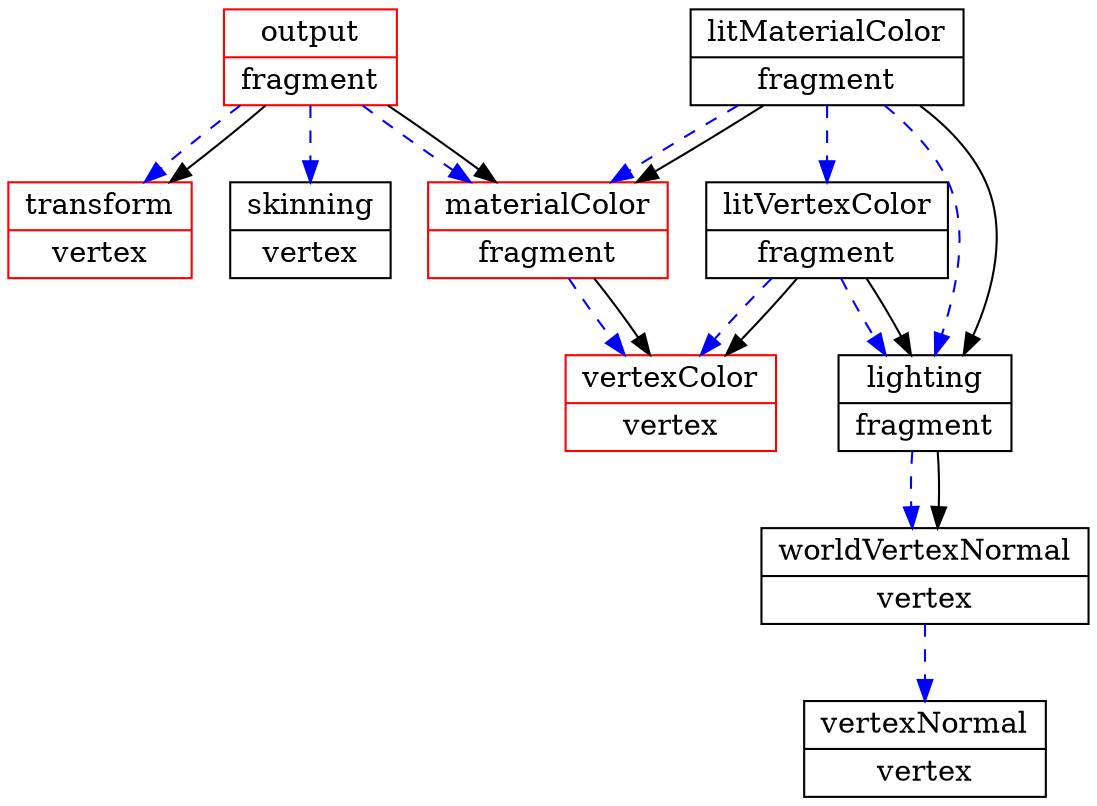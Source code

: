 digraph {
	node [shape=record]
	transform [label="{transform|vertex}" color=red]
	skinning [label="{skinning|vertex}" color=black]
	vertexColor [label="{vertexColor|vertex}" color=red]
	vertexNormal [label="{vertexNormal|vertex}" color=black]
	worldVertexNormal [label="{worldVertexNormal|vertex}" color=black]
	worldVertexNormal -> vertexNormal [color=blue style=dashed]
	materialColor [label="{materialColor|fragment}" color=red]
	materialColor -> vertexColor [color=blue style=dashed]
	lighting [label="{lighting|fragment}" color=black]
	lighting -> worldVertexNormal [color=blue style=dashed]
	litVertexColor [label="{litVertexColor|fragment}" color=black]
	litVertexColor -> vertexColor [color=blue style=dashed]
	litVertexColor -> lighting [color=blue style=dashed]
	litMaterialColor [label="{litMaterialColor|fragment}" color=black]
	litMaterialColor -> materialColor [color=blue style=dashed]
	litMaterialColor -> lighting [color=blue style=dashed]
	litMaterialColor -> litVertexColor [color=blue style=dashed]
	output [label="{output|fragment}" color=red]
	output -> transform [color=blue style=dashed]
	output -> skinning [color=blue style=dashed]
	output -> materialColor [color=blue style=dashed]
	materialColor -> vertexColor
	lighting -> worldVertexNormal
	litVertexColor -> vertexColor
	litVertexColor -> lighting
	litMaterialColor -> materialColor
	litMaterialColor -> lighting
	output -> transform
	output -> materialColor
}
